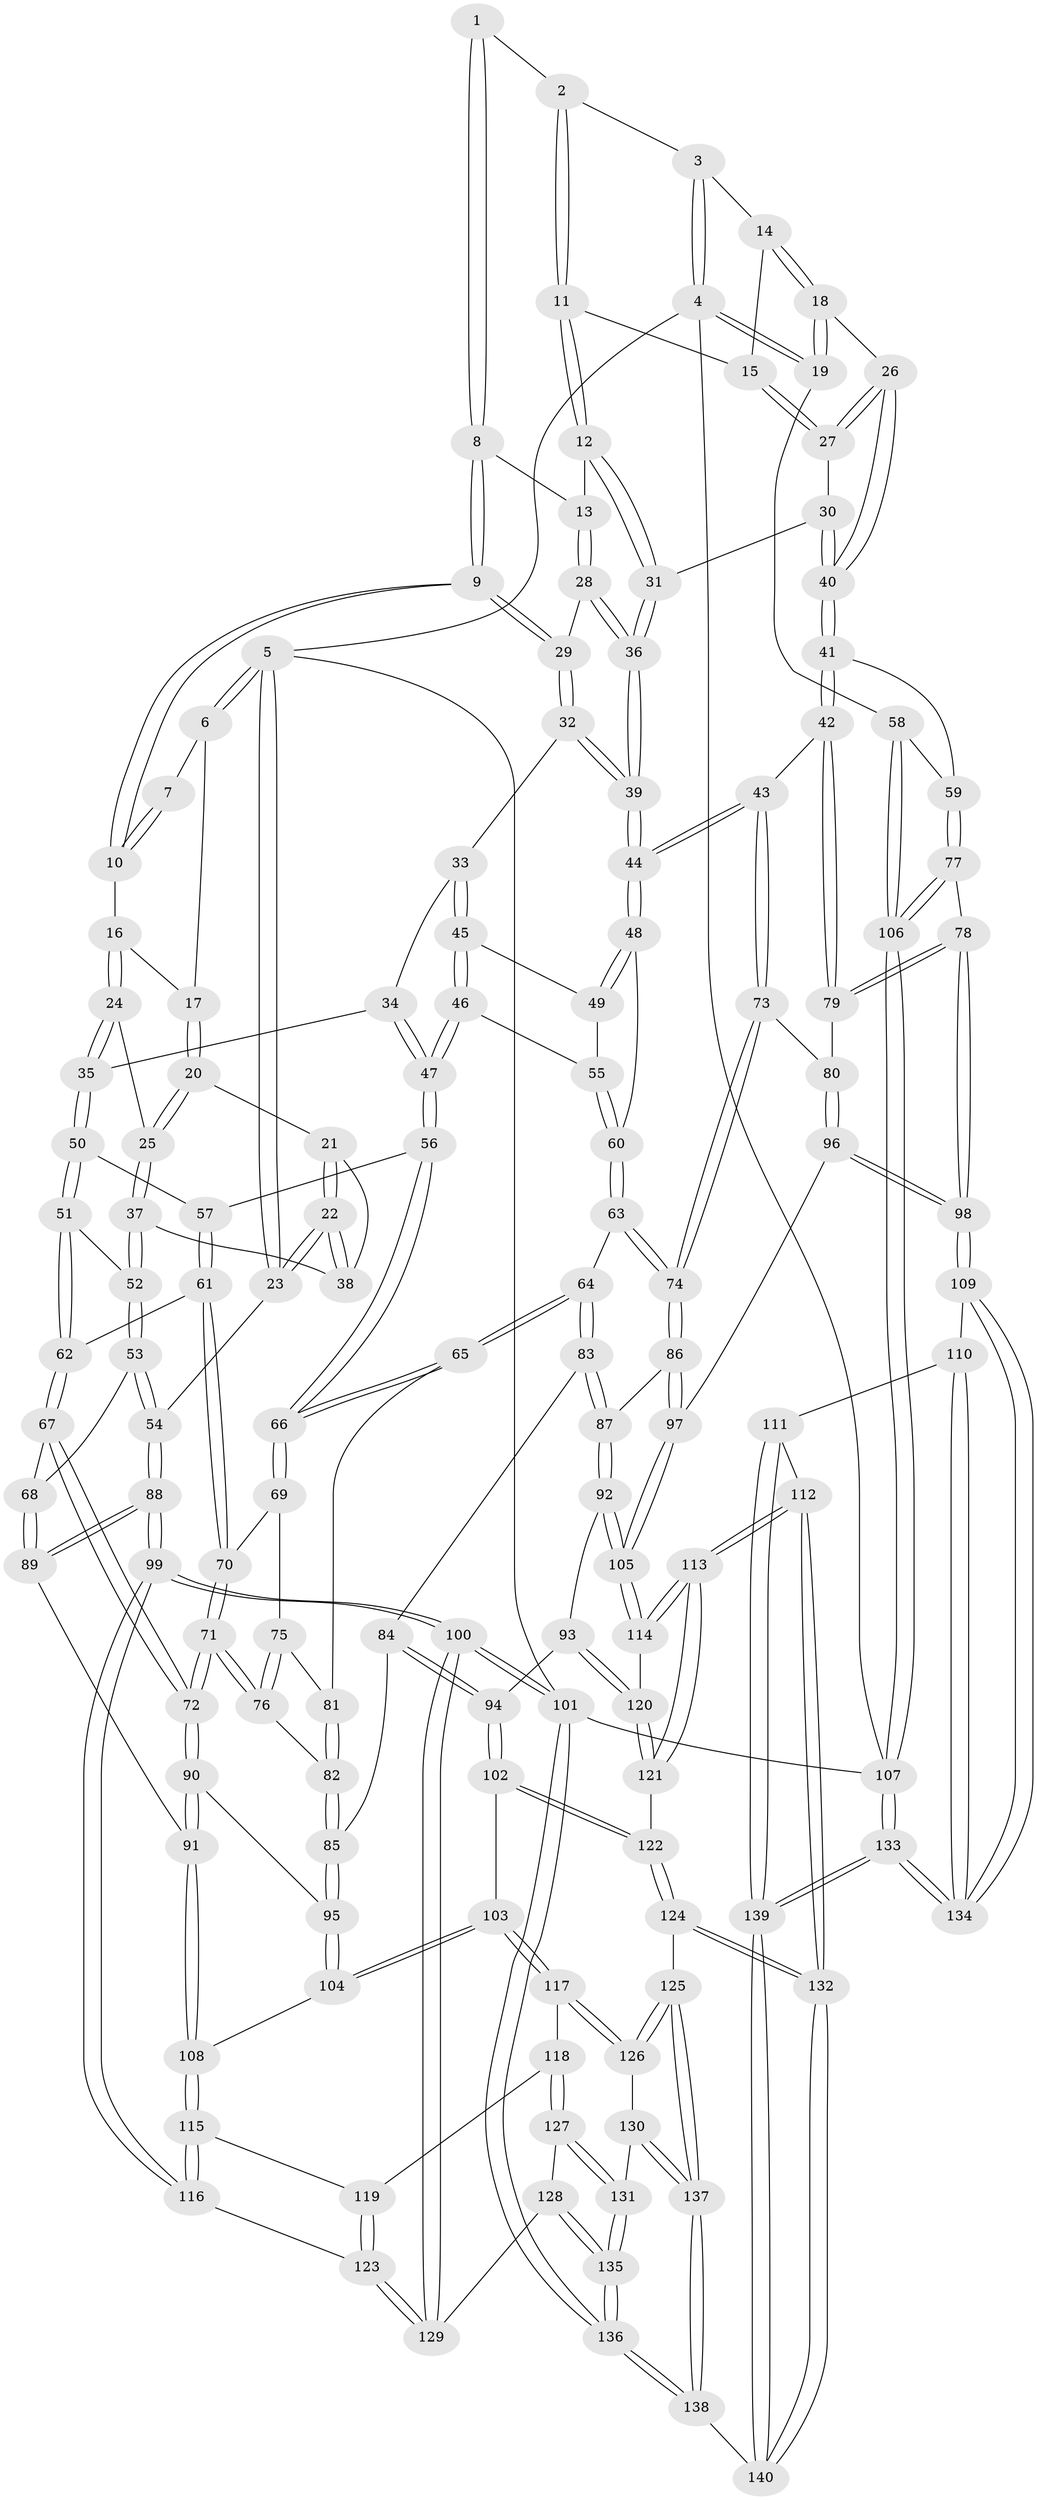 // Generated by graph-tools (version 1.1) at 2025/27/03/15/25 16:27:57]
// undirected, 140 vertices, 347 edges
graph export_dot {
graph [start="1"]
  node [color=gray90,style=filled];
  1 [pos="+0.6953757235894602+0"];
  2 [pos="+0.8419919775492251+0"];
  3 [pos="+0.8567869457085996+0"];
  4 [pos="+1+0"];
  5 [pos="+0+0"];
  6 [pos="+0.03424859773207373+0"];
  7 [pos="+0.37606381617699747+0"];
  8 [pos="+0.5775033908465955+0.08576112230917068"];
  9 [pos="+0.44176770285763245+0.10498679878342804"];
  10 [pos="+0.40997375871088515+0.037047430291143275"];
  11 [pos="+0.6963491474207899+0.09746063094909746"];
  12 [pos="+0.6915437823310351+0.10219251502143964"];
  13 [pos="+0.6045930716864256+0.09822337156749376"];
  14 [pos="+0.8633021977259915+0.06587755345418764"];
  15 [pos="+0.7927094546048878+0.12282772284578818"];
  16 [pos="+0.274283722827985+0.09062297719265679"];
  17 [pos="+0.10965498205520684+0"];
  18 [pos="+0.9510893470205118+0.2089413161110019"];
  19 [pos="+1+0.1627743300292309"];
  20 [pos="+0.11067492739929922+0.010890135803791525"];
  21 [pos="+0.04930837339238786+0.1407908695332441"];
  22 [pos="+0+0.23762920914231375"];
  23 [pos="+0+0.260502310766721"];
  24 [pos="+0.21638601982032643+0.2136977828729968"];
  25 [pos="+0.20304106275398404+0.21025251270408454"];
  26 [pos="+0.9159396248162852+0.2360274373712237"];
  27 [pos="+0.7967033725705319+0.15042727752073687"];
  28 [pos="+0.6061769321791961+0.2137307486900713"];
  29 [pos="+0.44080399492205036+0.11247324132033791"];
  30 [pos="+0.7494760374728384+0.21548350948752365"];
  31 [pos="+0.6985546139944521+0.18870259351875052"];
  32 [pos="+0.435124088014359+0.1307444107709564"];
  33 [pos="+0.4214734704267463+0.15933325865769732"];
  34 [pos="+0.40587536328511165+0.16798028999839634"];
  35 [pos="+0.25477548279021395+0.237991705417877"];
  36 [pos="+0.6243747795772571+0.24744546127842496"];
  37 [pos="+0.12035069255010512+0.2481939031784996"];
  38 [pos="+0.09285639721528867+0.2316604893116455"];
  39 [pos="+0.6106842611501744+0.2918305358021904"];
  40 [pos="+0.8342379937224954+0.3332761075851781"];
  41 [pos="+0.8288651514160543+0.3516833367007681"];
  42 [pos="+0.810667767873594+0.3676545895625132"];
  43 [pos="+0.6143864541970357+0.3615344200661547"];
  44 [pos="+0.6046268274020631+0.35343700947202544"];
  45 [pos="+0.43436009832242545+0.20303359627717243"];
  46 [pos="+0.36615000927354346+0.35371072922213115"];
  47 [pos="+0.3449224002511559+0.36282330257396533"];
  48 [pos="+0.5893945049542357+0.3537723484310222"];
  49 [pos="+0.4739963450572698+0.2809922150861746"];
  50 [pos="+0.2715938789914524+0.31247363320784044"];
  51 [pos="+0.10089306465957805+0.3557298056917327"];
  52 [pos="+0.08593705609224035+0.34944229998155885"];
  53 [pos="+0.08172972903729515+0.35187178584430234"];
  54 [pos="+0+0.2763502904929249"];
  55 [pos="+0.40856868475749647+0.34694095521855084"];
  56 [pos="+0.3378205682348389+0.36673202619164713"];
  57 [pos="+0.27237935753636355+0.3143690389265963"];
  58 [pos="+1+0.4890896109117768"];
  59 [pos="+0.926281705205817+0.40262986839965503"];
  60 [pos="+0.49842302209574935+0.4046265704036961"];
  61 [pos="+0.19427511881532142+0.4130034896970228"];
  62 [pos="+0.1658243436183701+0.40040960743722825"];
  63 [pos="+0.4645434434350245+0.4497013269186854"];
  64 [pos="+0.35205076044446515+0.4578265871255852"];
  65 [pos="+0.347330602035856+0.45347762741708314"];
  66 [pos="+0.3463741890313592+0.4517224538549201"];
  67 [pos="+0.08251783309310891+0.501763358410617"];
  68 [pos="+0.05233395954279127+0.48969724782456103"];
  69 [pos="+0.24522814595452286+0.448769075941722"];
  70 [pos="+0.19689818703062956+0.4217358509890057"];
  71 [pos="+0.15004354342391285+0.5313894979366834"];
  72 [pos="+0.14440458532900038+0.5352582478614275"];
  73 [pos="+0.6140734254331763+0.5008709345935696"];
  74 [pos="+0.5039107137063361+0.5417011028099393"];
  75 [pos="+0.22957865692682974+0.5077192902803889"];
  76 [pos="+0.21479775761091052+0.5251331636530044"];
  77 [pos="+0.8955364689361691+0.6921934097383659"];
  78 [pos="+0.8614088256950144+0.6924624599343845"];
  79 [pos="+0.8022665347035001+0.48380065599891187"];
  80 [pos="+0.632207856253621+0.5225988686332298"];
  81 [pos="+0.30294969218143186+0.4891373481508212"];
  82 [pos="+0.25930611223125183+0.5512205480802426"];
  83 [pos="+0.358575272545124+0.4925291433354235"];
  84 [pos="+0.33881777984036143+0.5401939945837545"];
  85 [pos="+0.28131225024244333+0.5952740461881123"];
  86 [pos="+0.4777845249456272+0.5930287304468443"];
  87 [pos="+0.46277592881556967+0.602790059023451"];
  88 [pos="+0+0.5538133991978282"];
  89 [pos="+0+0.5503989990036111"];
  90 [pos="+0.14509345905668475+0.5449953216657398"];
  91 [pos="+0.10641809414326887+0.6674205424174999"];
  92 [pos="+0.4321929747214797+0.6549873996911175"];
  93 [pos="+0.4281044597385059+0.6593068775644658"];
  94 [pos="+0.3995115816719909+0.6709991547683097"];
  95 [pos="+0.2743556360501944+0.6491836700460204"];
  96 [pos="+0.6644365864450993+0.6425245624019319"];
  97 [pos="+0.6328620180120443+0.6538487206433092"];
  98 [pos="+0.8316862222624207+0.7086015655559995"];
  99 [pos="+0+0.7394071429875637"];
  100 [pos="+0+1"];
  101 [pos="+0+1"];
  102 [pos="+0.3485231186040681+0.703090352505514"];
  103 [pos="+0.3177058873481041+0.7052773770176815"];
  104 [pos="+0.2754993041178786+0.6541751956583393"];
  105 [pos="+0.5848549408739576+0.7070573441590512"];
  106 [pos="+1+0.7044439977185337"];
  107 [pos="+1+1"];
  108 [pos="+0.10741474050978823+0.6700185474994911"];
  109 [pos="+0.8084076085653205+0.7527966811663894"];
  110 [pos="+0.7075806434580216+0.8626274030593244"];
  111 [pos="+0.6945027010884327+0.8675540331093955"];
  112 [pos="+0.6116552964933845+0.8755280175522916"];
  113 [pos="+0.5976275299135071+0.8529849841783365"];
  114 [pos="+0.5653122621354869+0.7587729165142614"];
  115 [pos="+0.10653272909903623+0.6790145829968279"];
  116 [pos="+0+0.7621312525699279"];
  117 [pos="+0.259406423062044+0.7855263158400264"];
  118 [pos="+0.2477908205302876+0.7879488973342862"];
  119 [pos="+0.12840215340120129+0.7342276211741907"];
  120 [pos="+0.49573923058658426+0.7492345492212019"];
  121 [pos="+0.4661775857132164+0.8031322054183043"];
  122 [pos="+0.4248126947792682+0.8252475156945372"];
  123 [pos="+0.07877218770045054+0.8328572039117874"];
  124 [pos="+0.4154493877713962+0.8983002438699415"];
  125 [pos="+0.37852322789242054+0.9193414262608829"];
  126 [pos="+0.29695834895673495+0.8572389894721213"];
  127 [pos="+0.15033442045589765+0.8874442065300445"];
  128 [pos="+0.1119569803893372+0.8842934346246543"];
  129 [pos="+0.09128233510735284+0.8804815349340357"];
  130 [pos="+0.22380927946331614+0.9417216112110728"];
  131 [pos="+0.18673025463637652+0.9293314409772061"];
  132 [pos="+0.5544890122225824+0.9355836352738786"];
  133 [pos="+1+1"];
  134 [pos="+1+1"];
  135 [pos="+0.14237755224293808+1"];
  136 [pos="+0.06799491249431416+1"];
  137 [pos="+0.3258609405820629+1"];
  138 [pos="+0.3284506610963162+1"];
  139 [pos="+0.675349559526214+1"];
  140 [pos="+0.5470515933953931+1"];
  1 -- 2;
  1 -- 8;
  1 -- 8;
  2 -- 3;
  2 -- 11;
  2 -- 11;
  3 -- 4;
  3 -- 4;
  3 -- 14;
  4 -- 5;
  4 -- 19;
  4 -- 19;
  4 -- 107;
  5 -- 6;
  5 -- 6;
  5 -- 23;
  5 -- 23;
  5 -- 101;
  6 -- 7;
  6 -- 17;
  7 -- 10;
  7 -- 10;
  8 -- 9;
  8 -- 9;
  8 -- 13;
  9 -- 10;
  9 -- 10;
  9 -- 29;
  9 -- 29;
  10 -- 16;
  11 -- 12;
  11 -- 12;
  11 -- 15;
  12 -- 13;
  12 -- 31;
  12 -- 31;
  13 -- 28;
  13 -- 28;
  14 -- 15;
  14 -- 18;
  14 -- 18;
  15 -- 27;
  15 -- 27;
  16 -- 17;
  16 -- 24;
  16 -- 24;
  17 -- 20;
  17 -- 20;
  18 -- 19;
  18 -- 19;
  18 -- 26;
  19 -- 58;
  20 -- 21;
  20 -- 25;
  20 -- 25;
  21 -- 22;
  21 -- 22;
  21 -- 38;
  22 -- 23;
  22 -- 23;
  22 -- 38;
  22 -- 38;
  23 -- 54;
  24 -- 25;
  24 -- 35;
  24 -- 35;
  25 -- 37;
  25 -- 37;
  26 -- 27;
  26 -- 27;
  26 -- 40;
  26 -- 40;
  27 -- 30;
  28 -- 29;
  28 -- 36;
  28 -- 36;
  29 -- 32;
  29 -- 32;
  30 -- 31;
  30 -- 40;
  30 -- 40;
  31 -- 36;
  31 -- 36;
  32 -- 33;
  32 -- 39;
  32 -- 39;
  33 -- 34;
  33 -- 45;
  33 -- 45;
  34 -- 35;
  34 -- 47;
  34 -- 47;
  35 -- 50;
  35 -- 50;
  36 -- 39;
  36 -- 39;
  37 -- 38;
  37 -- 52;
  37 -- 52;
  39 -- 44;
  39 -- 44;
  40 -- 41;
  40 -- 41;
  41 -- 42;
  41 -- 42;
  41 -- 59;
  42 -- 43;
  42 -- 79;
  42 -- 79;
  43 -- 44;
  43 -- 44;
  43 -- 73;
  43 -- 73;
  44 -- 48;
  44 -- 48;
  45 -- 46;
  45 -- 46;
  45 -- 49;
  46 -- 47;
  46 -- 47;
  46 -- 55;
  47 -- 56;
  47 -- 56;
  48 -- 49;
  48 -- 49;
  48 -- 60;
  49 -- 55;
  50 -- 51;
  50 -- 51;
  50 -- 57;
  51 -- 52;
  51 -- 62;
  51 -- 62;
  52 -- 53;
  52 -- 53;
  53 -- 54;
  53 -- 54;
  53 -- 68;
  54 -- 88;
  54 -- 88;
  55 -- 60;
  55 -- 60;
  56 -- 57;
  56 -- 66;
  56 -- 66;
  57 -- 61;
  57 -- 61;
  58 -- 59;
  58 -- 106;
  58 -- 106;
  59 -- 77;
  59 -- 77;
  60 -- 63;
  60 -- 63;
  61 -- 62;
  61 -- 70;
  61 -- 70;
  62 -- 67;
  62 -- 67;
  63 -- 64;
  63 -- 74;
  63 -- 74;
  64 -- 65;
  64 -- 65;
  64 -- 83;
  64 -- 83;
  65 -- 66;
  65 -- 66;
  65 -- 81;
  66 -- 69;
  66 -- 69;
  67 -- 68;
  67 -- 72;
  67 -- 72;
  68 -- 89;
  68 -- 89;
  69 -- 70;
  69 -- 75;
  70 -- 71;
  70 -- 71;
  71 -- 72;
  71 -- 72;
  71 -- 76;
  71 -- 76;
  72 -- 90;
  72 -- 90;
  73 -- 74;
  73 -- 74;
  73 -- 80;
  74 -- 86;
  74 -- 86;
  75 -- 76;
  75 -- 76;
  75 -- 81;
  76 -- 82;
  77 -- 78;
  77 -- 106;
  77 -- 106;
  78 -- 79;
  78 -- 79;
  78 -- 98;
  78 -- 98;
  79 -- 80;
  80 -- 96;
  80 -- 96;
  81 -- 82;
  81 -- 82;
  82 -- 85;
  82 -- 85;
  83 -- 84;
  83 -- 87;
  83 -- 87;
  84 -- 85;
  84 -- 94;
  84 -- 94;
  85 -- 95;
  85 -- 95;
  86 -- 87;
  86 -- 97;
  86 -- 97;
  87 -- 92;
  87 -- 92;
  88 -- 89;
  88 -- 89;
  88 -- 99;
  88 -- 99;
  89 -- 91;
  90 -- 91;
  90 -- 91;
  90 -- 95;
  91 -- 108;
  91 -- 108;
  92 -- 93;
  92 -- 105;
  92 -- 105;
  93 -- 94;
  93 -- 120;
  93 -- 120;
  94 -- 102;
  94 -- 102;
  95 -- 104;
  95 -- 104;
  96 -- 97;
  96 -- 98;
  96 -- 98;
  97 -- 105;
  97 -- 105;
  98 -- 109;
  98 -- 109;
  99 -- 100;
  99 -- 100;
  99 -- 116;
  99 -- 116;
  100 -- 101;
  100 -- 101;
  100 -- 129;
  100 -- 129;
  101 -- 136;
  101 -- 136;
  101 -- 107;
  102 -- 103;
  102 -- 122;
  102 -- 122;
  103 -- 104;
  103 -- 104;
  103 -- 117;
  103 -- 117;
  104 -- 108;
  105 -- 114;
  105 -- 114;
  106 -- 107;
  106 -- 107;
  107 -- 133;
  107 -- 133;
  108 -- 115;
  108 -- 115;
  109 -- 110;
  109 -- 134;
  109 -- 134;
  110 -- 111;
  110 -- 134;
  110 -- 134;
  111 -- 112;
  111 -- 139;
  111 -- 139;
  112 -- 113;
  112 -- 113;
  112 -- 132;
  112 -- 132;
  113 -- 114;
  113 -- 114;
  113 -- 121;
  113 -- 121;
  114 -- 120;
  115 -- 116;
  115 -- 116;
  115 -- 119;
  116 -- 123;
  117 -- 118;
  117 -- 126;
  117 -- 126;
  118 -- 119;
  118 -- 127;
  118 -- 127;
  119 -- 123;
  119 -- 123;
  120 -- 121;
  120 -- 121;
  121 -- 122;
  122 -- 124;
  122 -- 124;
  123 -- 129;
  123 -- 129;
  124 -- 125;
  124 -- 132;
  124 -- 132;
  125 -- 126;
  125 -- 126;
  125 -- 137;
  125 -- 137;
  126 -- 130;
  127 -- 128;
  127 -- 131;
  127 -- 131;
  128 -- 129;
  128 -- 135;
  128 -- 135;
  130 -- 131;
  130 -- 137;
  130 -- 137;
  131 -- 135;
  131 -- 135;
  132 -- 140;
  132 -- 140;
  133 -- 134;
  133 -- 134;
  133 -- 139;
  133 -- 139;
  135 -- 136;
  135 -- 136;
  136 -- 138;
  136 -- 138;
  137 -- 138;
  137 -- 138;
  138 -- 140;
  139 -- 140;
  139 -- 140;
}
